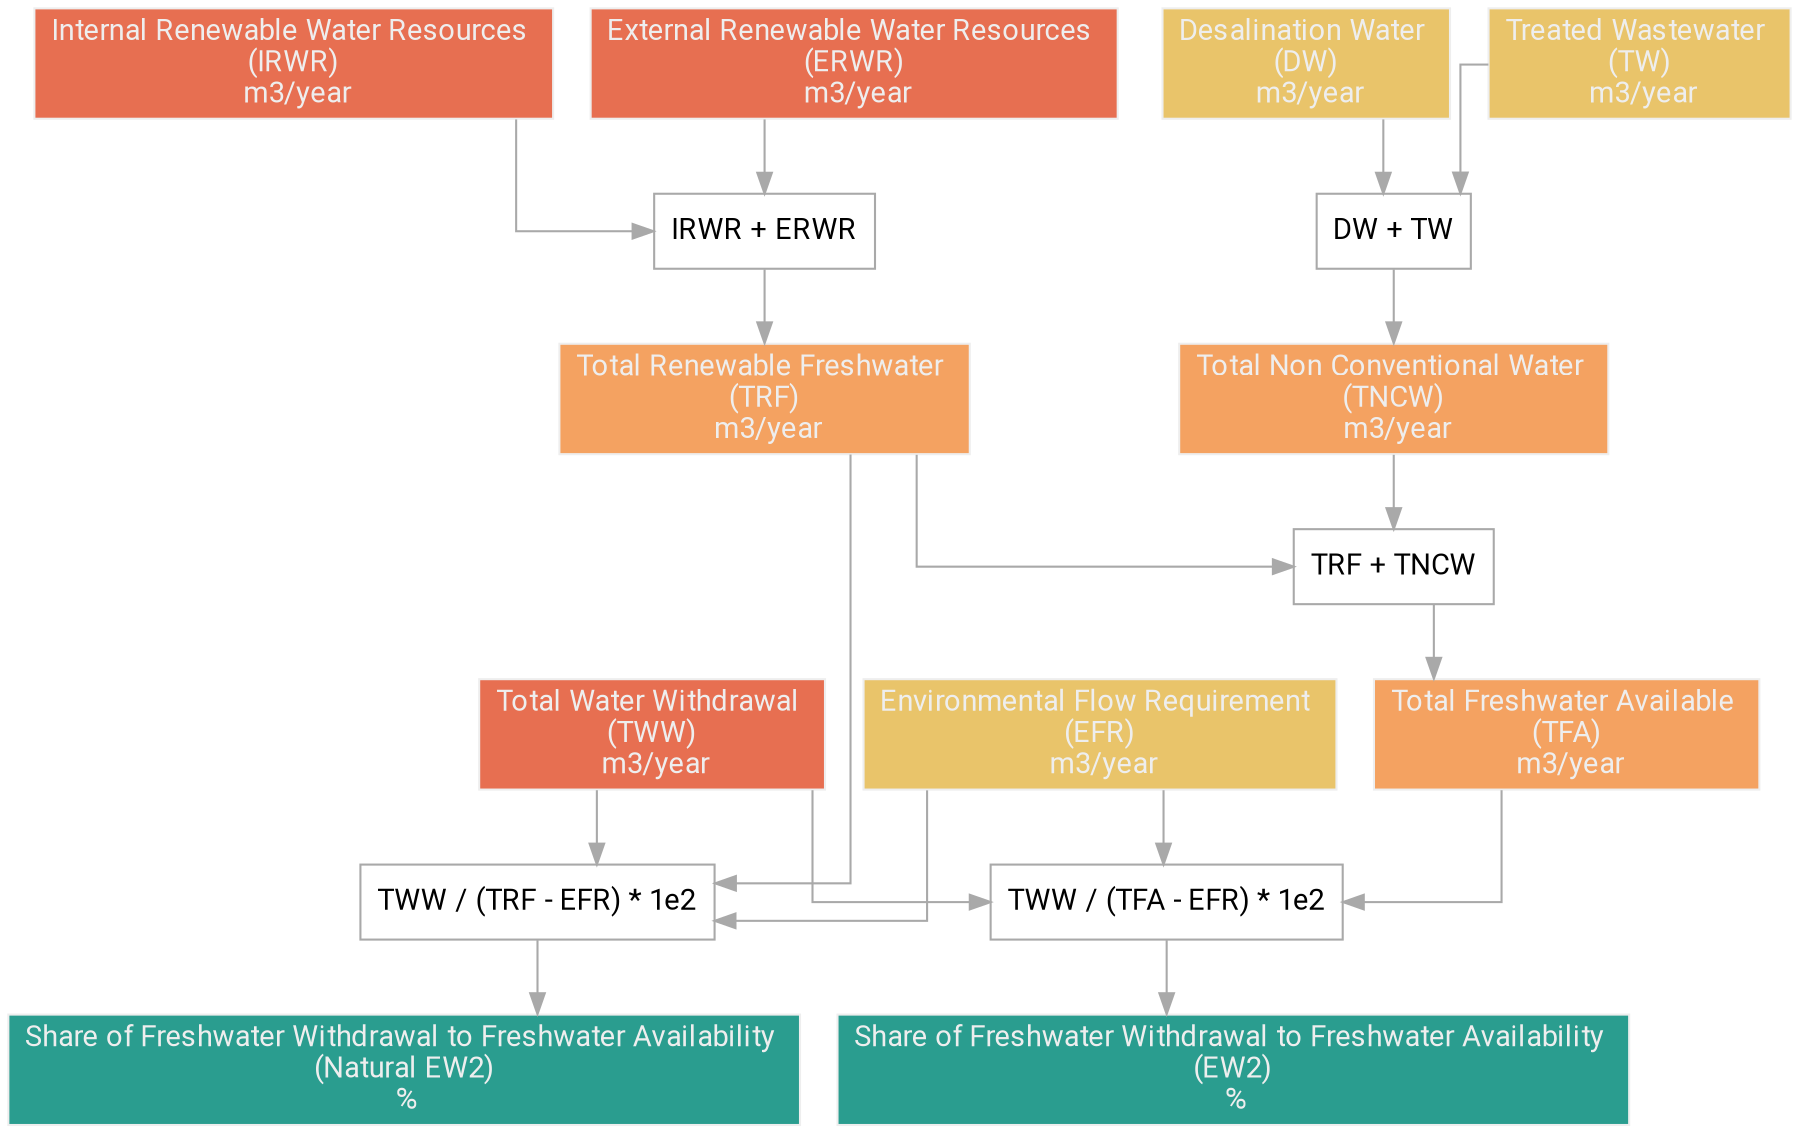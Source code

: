 digraph {
	graph [splines=ortho]
	IRWR [label=IRWR color="#eeeeee" fillcolor="#e76f51" fontcolor="#eeeeee" fontname=roboto label="Internal Renewable Water Resources 
 (IRWR) 
 m3/year" peripheries=1 shape=rectangle style=filled]
	ERWR [label=ERWR color="#eeeeee" fillcolor="#e76f51" fontcolor="#eeeeee" fontname=roboto label="External Renewable Water Resources 
 (ERWR) 
 m3/year" peripheries=1 shape=rectangle style=filled]
	TRF [label=TRF color="#eeeeee" fillcolor="#f4a261" fontcolor="#eeeeee" fontname=roboto label="Total Renewable Freshwater 
 (TRF) 
 m3/year" peripheries=1 shape=rectangle style=filled]
	TRF_comp [label=TRF_comp color="#A9A9A9" fillcolor="#e76f51" fontcolor="#000000" fontname=roboto label="IRWR + ERWR" peripheries=1 shape=rectangle style=""]
	DW [label=DW color="#eeeeee" fillcolor="#e9c46a" fontcolor="#eeeeee" fontname=roboto label="Desalination Water 
 (DW) 
 m3/year" peripheries=1 shape=rectangle style=filled]
	TW [label=TW color="#eeeeee" fillcolor="#e9c46a" fontcolor="#eeeeee" fontname=roboto label="Treated Wastewater 
 (TW) 
 m3/year" peripheries=1 shape=rectangle style=filled]
	TNCW [label=TNCW color="#eeeeee" fillcolor="#f4a261" fontcolor="#eeeeee" fontname=roboto label="Total Non Conventional Water 
 (TNCW) 
 m3/year" peripheries=1 shape=rectangle style=filled]
	TNCW_comp [label=TNCW_comp color="#A9A9A9" fillcolor="#e76f51" fontcolor="#000000" fontname=roboto label="DW + TW" peripheries=1 shape=rectangle style=""]
	TFA [label=TFA color="#eeeeee" fillcolor="#f4a261" fontcolor="#eeeeee" fontname=roboto label="Total Freshwater Available 
 (TFA) 
 m3/year" peripheries=1 shape=rectangle style=filled]
	TFA_comp [label=TFA_comp color="#A9A9A9" fillcolor="#e76f51" fontcolor="#000000" fontname=roboto label="TRF + TNCW" peripheries=1 shape=rectangle style=""]
	TWW [label=TWW color="#eeeeee" fillcolor="#e76f51" fontcolor="#eeeeee" fontname=roboto label="Total Water Withdrawal 
 (TWW) 
 m3/year" peripheries=1 shape=rectangle style=filled]
	EFR [label=EFR color="#eeeeee" fillcolor="#e9c46a" fontcolor="#eeeeee" fontname=roboto label="Environmental Flow Requirement 
 (EFR) 
 m3/year" peripheries=1 shape=rectangle style=filled]
	EW2 [label=EW2 color="#eeeeee" fillcolor="#2a9d8f" fontcolor="#eeeeee" fontname=roboto label="Share of Freshwater Withdrawal to Freshwater Availability 
 (EW2) 
 %" peripheries=1 shape=rectangle style=filled]
	EW2_comp [label=EW2_comp color="#A9A9A9" fillcolor="#e76f51" fontcolor="#000000" fontname=roboto label="TWW / (TFA - EFR) * 1e2" peripheries=1 shape=rectangle style=""]
	"Natural EW2" [label="Natural EW2" color="#eeeeee" fillcolor="#2a9d8f" fontcolor="#eeeeee" fontname=roboto label="Share of Freshwater Withdrawal to Freshwater Availability 
 (Natural EW2) 
 %" peripheries=1 shape=rectangle style=filled]
	"Natural EW2_comp" [label="Natural EW2_comp" color="#A9A9A9" fillcolor="#e76f51" fontcolor="#000000" fontname=roboto label="TWW / (TRF - EFR) * 1e2" peripheries=1 shape=rectangle style=""]
	IRWR -> TRF_comp [color="#A9A9A9"]
	ERWR -> TRF_comp [color="#A9A9A9"]
	TRF -> TFA_comp [color="#A9A9A9"]
	TRF -> "Natural EW2_comp" [color="#A9A9A9"]
	TRF_comp -> TRF [color="#A9A9A9"]
	DW -> TNCW_comp [color="#A9A9A9"]
	TW -> TNCW_comp [color="#A9A9A9"]
	TNCW -> TFA_comp [color="#A9A9A9"]
	TNCW_comp -> TNCW [color="#A9A9A9"]
	TFA -> EW2_comp [color="#A9A9A9"]
	TFA_comp -> TFA [color="#A9A9A9"]
	TWW -> EW2_comp [color="#A9A9A9"]
	TWW -> "Natural EW2_comp" [color="#A9A9A9"]
	EFR -> EW2_comp [color="#A9A9A9"]
	EFR -> "Natural EW2_comp" [color="#A9A9A9"]
	EW2_comp -> EW2 [color="#A9A9A9"]
	"Natural EW2_comp" -> "Natural EW2" [color="#A9A9A9"]
}
